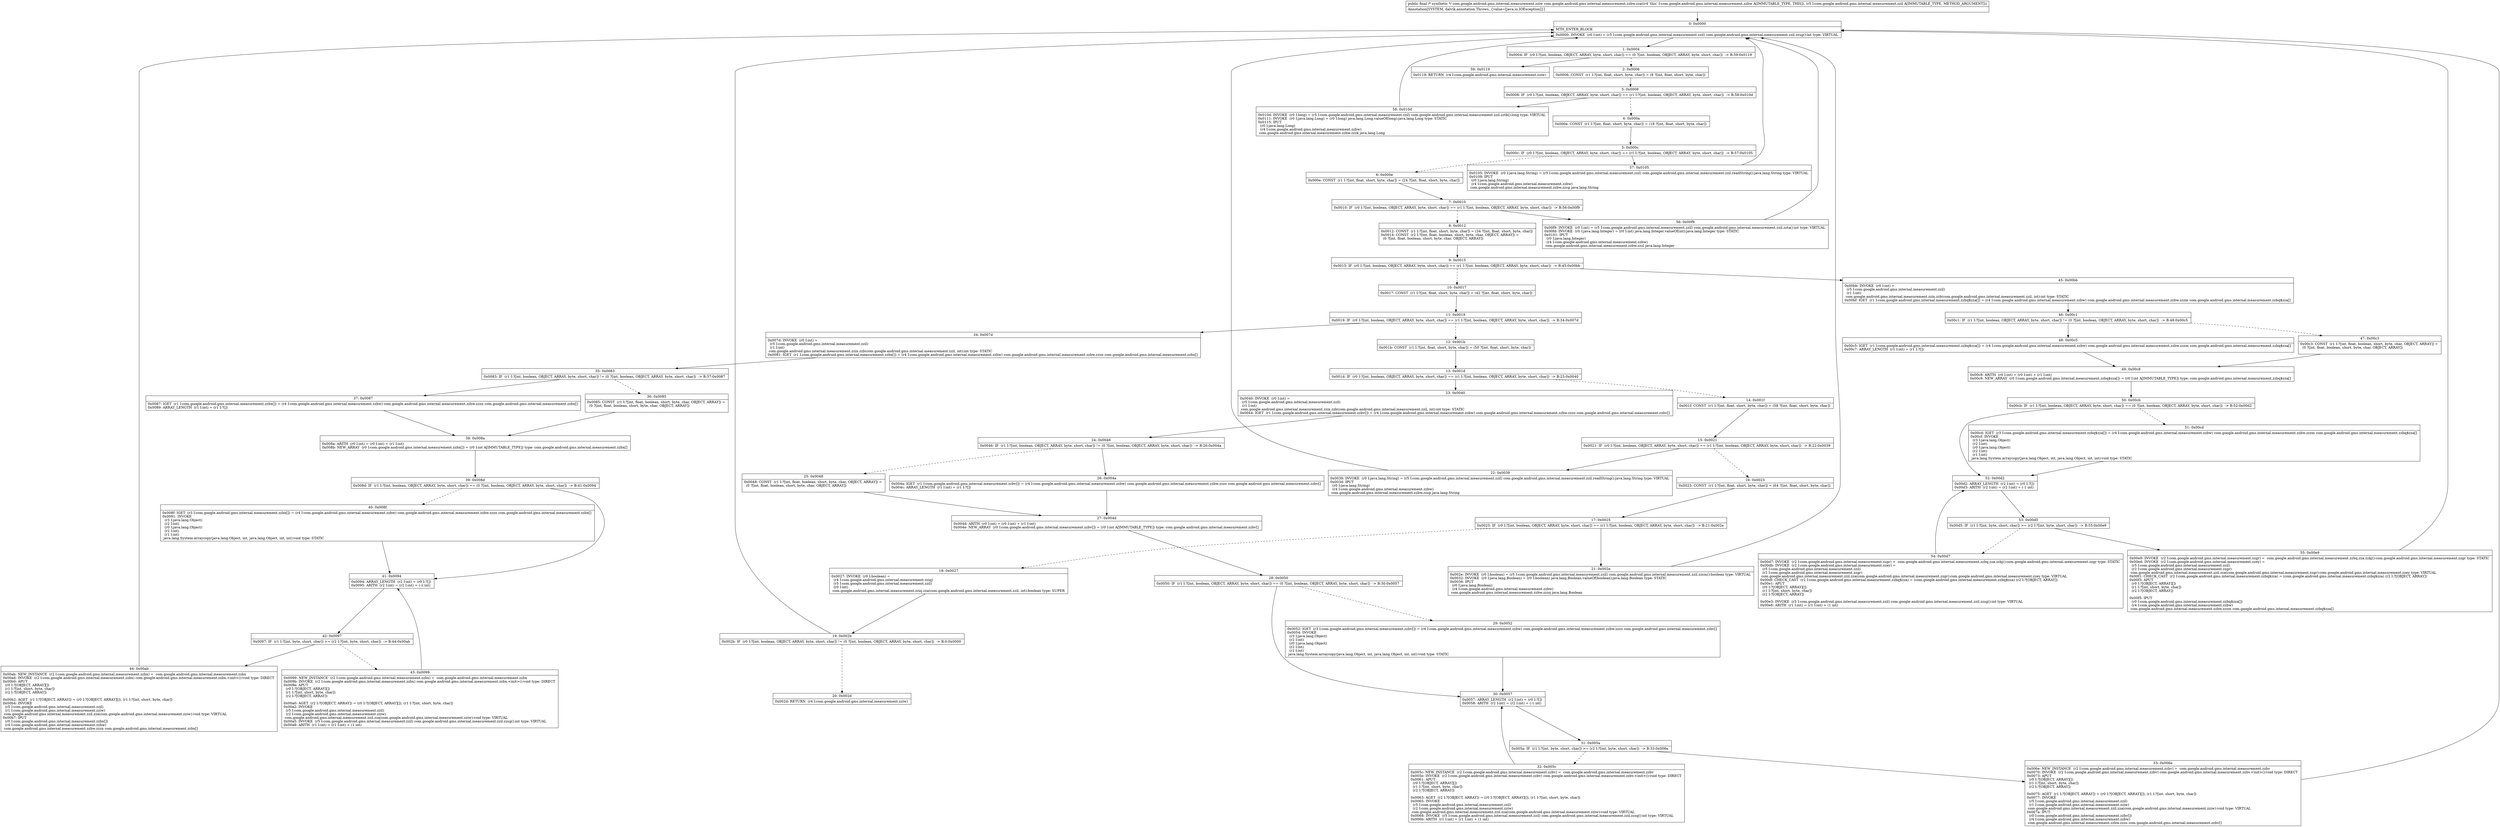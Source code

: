 digraph "CFG forcom.google.android.gms.internal.measurement.zzbw.zza(Lcom\/google\/android\/gms\/internal\/measurement\/zzil;)Lcom\/google\/android\/gms\/internal\/measurement\/zziw;" {
Node_0 [shape=record,label="{0\:\ 0x0000|MTH_ENTER_BLOCK\l|0x0000: INVOKE  (r0 I:int) = (r5 I:com.google.android.gms.internal.measurement.zzil) com.google.android.gms.internal.measurement.zzil.zzsg():int type: VIRTUAL \l}"];
Node_1 [shape=record,label="{1\:\ 0x0004|0x0004: IF  (r0 I:?[int, boolean, OBJECT, ARRAY, byte, short, char]) == (0 ?[int, boolean, OBJECT, ARRAY, byte, short, char])  \-\> B:59:0x0119 \l}"];
Node_2 [shape=record,label="{2\:\ 0x0006|0x0006: CONST  (r1 I:?[int, float, short, byte, char]) = (8 ?[int, float, short, byte, char]) \l}"];
Node_3 [shape=record,label="{3\:\ 0x0008|0x0008: IF  (r0 I:?[int, boolean, OBJECT, ARRAY, byte, short, char]) == (r1 I:?[int, boolean, OBJECT, ARRAY, byte, short, char])  \-\> B:58:0x010d \l}"];
Node_4 [shape=record,label="{4\:\ 0x000a|0x000a: CONST  (r1 I:?[int, float, short, byte, char]) = (18 ?[int, float, short, byte, char]) \l}"];
Node_5 [shape=record,label="{5\:\ 0x000c|0x000c: IF  (r0 I:?[int, boolean, OBJECT, ARRAY, byte, short, char]) == (r1 I:?[int, boolean, OBJECT, ARRAY, byte, short, char])  \-\> B:57:0x0105 \l}"];
Node_6 [shape=record,label="{6\:\ 0x000e|0x000e: CONST  (r1 I:?[int, float, short, byte, char]) = (24 ?[int, float, short, byte, char]) \l}"];
Node_7 [shape=record,label="{7\:\ 0x0010|0x0010: IF  (r0 I:?[int, boolean, OBJECT, ARRAY, byte, short, char]) == (r1 I:?[int, boolean, OBJECT, ARRAY, byte, short, char])  \-\> B:56:0x00f9 \l}"];
Node_8 [shape=record,label="{8\:\ 0x0012|0x0012: CONST  (r1 I:?[int, float, short, byte, char]) = (34 ?[int, float, short, byte, char]) \l0x0014: CONST  (r2 I:?[int, float, boolean, short, byte, char, OBJECT, ARRAY]) = \l  (0 ?[int, float, boolean, short, byte, char, OBJECT, ARRAY])\l \l}"];
Node_9 [shape=record,label="{9\:\ 0x0015|0x0015: IF  (r0 I:?[int, boolean, OBJECT, ARRAY, byte, short, char]) == (r1 I:?[int, boolean, OBJECT, ARRAY, byte, short, char])  \-\> B:45:0x00bb \l}"];
Node_10 [shape=record,label="{10\:\ 0x0017|0x0017: CONST  (r1 I:?[int, float, short, byte, char]) = (42 ?[int, float, short, byte, char]) \l}"];
Node_11 [shape=record,label="{11\:\ 0x0019|0x0019: IF  (r0 I:?[int, boolean, OBJECT, ARRAY, byte, short, char]) == (r1 I:?[int, boolean, OBJECT, ARRAY, byte, short, char])  \-\> B:34:0x007d \l}"];
Node_12 [shape=record,label="{12\:\ 0x001b|0x001b: CONST  (r1 I:?[int, float, short, byte, char]) = (50 ?[int, float, short, byte, char]) \l}"];
Node_13 [shape=record,label="{13\:\ 0x001d|0x001d: IF  (r0 I:?[int, boolean, OBJECT, ARRAY, byte, short, char]) == (r1 I:?[int, boolean, OBJECT, ARRAY, byte, short, char])  \-\> B:23:0x0040 \l}"];
Node_14 [shape=record,label="{14\:\ 0x001f|0x001f: CONST  (r1 I:?[int, float, short, byte, char]) = (58 ?[int, float, short, byte, char]) \l}"];
Node_15 [shape=record,label="{15\:\ 0x0021|0x0021: IF  (r0 I:?[int, boolean, OBJECT, ARRAY, byte, short, char]) == (r1 I:?[int, boolean, OBJECT, ARRAY, byte, short, char])  \-\> B:22:0x0039 \l}"];
Node_16 [shape=record,label="{16\:\ 0x0023|0x0023: CONST  (r1 I:?[int, float, short, byte, char]) = (64 ?[int, float, short, byte, char]) \l}"];
Node_17 [shape=record,label="{17\:\ 0x0025|0x0025: IF  (r0 I:?[int, boolean, OBJECT, ARRAY, byte, short, char]) == (r1 I:?[int, boolean, OBJECT, ARRAY, byte, short, char])  \-\> B:21:0x002e \l}"];
Node_18 [shape=record,label="{18\:\ 0x0027|0x0027: INVOKE  (r0 I:boolean) = \l  (r4 I:com.google.android.gms.internal.measurement.zziq)\l  (r5 I:com.google.android.gms.internal.measurement.zzil)\l  (r0 I:int)\l com.google.android.gms.internal.measurement.zziq.zza(com.google.android.gms.internal.measurement.zzil, int):boolean type: SUPER \l}"];
Node_19 [shape=record,label="{19\:\ 0x002b|0x002b: IF  (r0 I:?[int, boolean, OBJECT, ARRAY, byte, short, char]) != (0 ?[int, boolean, OBJECT, ARRAY, byte, short, char])  \-\> B:0:0x0000 \l}"];
Node_20 [shape=record,label="{20\:\ 0x002d|0x002d: RETURN  (r4 I:com.google.android.gms.internal.measurement.zziw) \l}"];
Node_21 [shape=record,label="{21\:\ 0x002e|0x002e: INVOKE  (r0 I:boolean) = (r5 I:com.google.android.gms.internal.measurement.zzil) com.google.android.gms.internal.measurement.zzil.zzsm():boolean type: VIRTUAL \l0x0032: INVOKE  (r0 I:java.lang.Boolean) = (r0 I:boolean) java.lang.Boolean.valueOf(boolean):java.lang.Boolean type: STATIC \l0x0036: IPUT  \l  (r0 I:java.lang.Boolean)\l  (r4 I:com.google.android.gms.internal.measurement.zzbw)\l com.google.android.gms.internal.measurement.zzbw.zzzq java.lang.Boolean \l}"];
Node_22 [shape=record,label="{22\:\ 0x0039|0x0039: INVOKE  (r0 I:java.lang.String) = (r5 I:com.google.android.gms.internal.measurement.zzil) com.google.android.gms.internal.measurement.zzil.readString():java.lang.String type: VIRTUAL \l0x003d: IPUT  \l  (r0 I:java.lang.String)\l  (r4 I:com.google.android.gms.internal.measurement.zzbw)\l com.google.android.gms.internal.measurement.zzbw.zzzp java.lang.String \l}"];
Node_23 [shape=record,label="{23\:\ 0x0040|0x0040: INVOKE  (r0 I:int) = \l  (r5 I:com.google.android.gms.internal.measurement.zzil)\l  (r1 I:int)\l com.google.android.gms.internal.measurement.zzix.zzb(com.google.android.gms.internal.measurement.zzil, int):int type: STATIC \l0x0044: IGET  (r1 I:com.google.android.gms.internal.measurement.zzbv[]) = (r4 I:com.google.android.gms.internal.measurement.zzbw) com.google.android.gms.internal.measurement.zzbw.zzzo com.google.android.gms.internal.measurement.zzbv[] \l}"];
Node_24 [shape=record,label="{24\:\ 0x0046|0x0046: IF  (r1 I:?[int, boolean, OBJECT, ARRAY, byte, short, char]) != (0 ?[int, boolean, OBJECT, ARRAY, byte, short, char])  \-\> B:26:0x004a \l}"];
Node_25 [shape=record,label="{25\:\ 0x0048|0x0048: CONST  (r1 I:?[int, float, boolean, short, byte, char, OBJECT, ARRAY]) = \l  (0 ?[int, float, boolean, short, byte, char, OBJECT, ARRAY])\l \l}"];
Node_26 [shape=record,label="{26\:\ 0x004a|0x004a: IGET  (r1 I:com.google.android.gms.internal.measurement.zzbv[]) = (r4 I:com.google.android.gms.internal.measurement.zzbw) com.google.android.gms.internal.measurement.zzbw.zzzo com.google.android.gms.internal.measurement.zzbv[] \l0x004c: ARRAY_LENGTH  (r1 I:int) = (r1 I:?[]) \l}"];
Node_27 [shape=record,label="{27\:\ 0x004d|0x004d: ARITH  (r0 I:int) = (r0 I:int) + (r1 I:int) \l0x004e: NEW_ARRAY  (r0 I:com.google.android.gms.internal.measurement.zzbv[]) = (r0 I:int A[IMMUTABLE_TYPE]) type: com.google.android.gms.internal.measurement.zzbv[] \l}"];
Node_28 [shape=record,label="{28\:\ 0x0050|0x0050: IF  (r1 I:?[int, boolean, OBJECT, ARRAY, byte, short, char]) == (0 ?[int, boolean, OBJECT, ARRAY, byte, short, char])  \-\> B:30:0x0057 \l}"];
Node_29 [shape=record,label="{29\:\ 0x0052|0x0052: IGET  (r3 I:com.google.android.gms.internal.measurement.zzbv[]) = (r4 I:com.google.android.gms.internal.measurement.zzbw) com.google.android.gms.internal.measurement.zzbw.zzzo com.google.android.gms.internal.measurement.zzbv[] \l0x0054: INVOKE  \l  (r3 I:java.lang.Object)\l  (r2 I:int)\l  (r0 I:java.lang.Object)\l  (r2 I:int)\l  (r1 I:int)\l java.lang.System.arraycopy(java.lang.Object, int, java.lang.Object, int, int):void type: STATIC \l}"];
Node_30 [shape=record,label="{30\:\ 0x0057|0x0057: ARRAY_LENGTH  (r2 I:int) = (r0 I:?[]) \l0x0058: ARITH  (r2 I:int) = (r2 I:int) + (\-1 int) \l}"];
Node_31 [shape=record,label="{31\:\ 0x005a|0x005a: IF  (r1 I:?[int, byte, short, char]) \>= (r2 I:?[int, byte, short, char])  \-\> B:33:0x006e \l}"];
Node_32 [shape=record,label="{32\:\ 0x005c|0x005c: NEW_INSTANCE  (r2 I:com.google.android.gms.internal.measurement.zzbv) =  com.google.android.gms.internal.measurement.zzbv \l0x005e: INVOKE  (r2 I:com.google.android.gms.internal.measurement.zzbv) com.google.android.gms.internal.measurement.zzbv.\<init\>():void type: DIRECT \l0x0061: APUT  \l  (r0 I:?[OBJECT, ARRAY][])\l  (r1 I:?[int, short, byte, char])\l  (r2 I:?[OBJECT, ARRAY])\l \l0x0063: AGET  (r2 I:?[OBJECT, ARRAY]) = (r0 I:?[OBJECT, ARRAY][]), (r1 I:?[int, short, byte, char]) \l0x0065: INVOKE  \l  (r5 I:com.google.android.gms.internal.measurement.zzil)\l  (r2 I:com.google.android.gms.internal.measurement.zziw)\l com.google.android.gms.internal.measurement.zzil.zza(com.google.android.gms.internal.measurement.zziw):void type: VIRTUAL \l0x0068: INVOKE  (r5 I:com.google.android.gms.internal.measurement.zzil) com.google.android.gms.internal.measurement.zzil.zzsg():int type: VIRTUAL \l0x006b: ARITH  (r1 I:int) = (r1 I:int) + (1 int) \l}"];
Node_33 [shape=record,label="{33\:\ 0x006e|0x006e: NEW_INSTANCE  (r2 I:com.google.android.gms.internal.measurement.zzbv) =  com.google.android.gms.internal.measurement.zzbv \l0x0070: INVOKE  (r2 I:com.google.android.gms.internal.measurement.zzbv) com.google.android.gms.internal.measurement.zzbv.\<init\>():void type: DIRECT \l0x0073: APUT  \l  (r0 I:?[OBJECT, ARRAY][])\l  (r1 I:?[int, short, byte, char])\l  (r2 I:?[OBJECT, ARRAY])\l \l0x0075: AGET  (r1 I:?[OBJECT, ARRAY]) = (r0 I:?[OBJECT, ARRAY][]), (r1 I:?[int, short, byte, char]) \l0x0077: INVOKE  \l  (r5 I:com.google.android.gms.internal.measurement.zzil)\l  (r1 I:com.google.android.gms.internal.measurement.zziw)\l com.google.android.gms.internal.measurement.zzil.zza(com.google.android.gms.internal.measurement.zziw):void type: VIRTUAL \l0x007a: IPUT  \l  (r0 I:com.google.android.gms.internal.measurement.zzbv[])\l  (r4 I:com.google.android.gms.internal.measurement.zzbw)\l com.google.android.gms.internal.measurement.zzbw.zzzo com.google.android.gms.internal.measurement.zzbv[] \l}"];
Node_34 [shape=record,label="{34\:\ 0x007d|0x007d: INVOKE  (r0 I:int) = \l  (r5 I:com.google.android.gms.internal.measurement.zzil)\l  (r1 I:int)\l com.google.android.gms.internal.measurement.zzix.zzb(com.google.android.gms.internal.measurement.zzil, int):int type: STATIC \l0x0081: IGET  (r1 I:com.google.android.gms.internal.measurement.zzbx[]) = (r4 I:com.google.android.gms.internal.measurement.zzbw) com.google.android.gms.internal.measurement.zzbw.zzzn com.google.android.gms.internal.measurement.zzbx[] \l}"];
Node_35 [shape=record,label="{35\:\ 0x0083|0x0083: IF  (r1 I:?[int, boolean, OBJECT, ARRAY, byte, short, char]) != (0 ?[int, boolean, OBJECT, ARRAY, byte, short, char])  \-\> B:37:0x0087 \l}"];
Node_36 [shape=record,label="{36\:\ 0x0085|0x0085: CONST  (r1 I:?[int, float, boolean, short, byte, char, OBJECT, ARRAY]) = \l  (0 ?[int, float, boolean, short, byte, char, OBJECT, ARRAY])\l \l}"];
Node_37 [shape=record,label="{37\:\ 0x0087|0x0087: IGET  (r1 I:com.google.android.gms.internal.measurement.zzbx[]) = (r4 I:com.google.android.gms.internal.measurement.zzbw) com.google.android.gms.internal.measurement.zzbw.zzzn com.google.android.gms.internal.measurement.zzbx[] \l0x0089: ARRAY_LENGTH  (r1 I:int) = (r1 I:?[]) \l}"];
Node_38 [shape=record,label="{38\:\ 0x008a|0x008a: ARITH  (r0 I:int) = (r0 I:int) + (r1 I:int) \l0x008b: NEW_ARRAY  (r0 I:com.google.android.gms.internal.measurement.zzbx[]) = (r0 I:int A[IMMUTABLE_TYPE]) type: com.google.android.gms.internal.measurement.zzbx[] \l}"];
Node_39 [shape=record,label="{39\:\ 0x008d|0x008d: IF  (r1 I:?[int, boolean, OBJECT, ARRAY, byte, short, char]) == (0 ?[int, boolean, OBJECT, ARRAY, byte, short, char])  \-\> B:41:0x0094 \l}"];
Node_40 [shape=record,label="{40\:\ 0x008f|0x008f: IGET  (r3 I:com.google.android.gms.internal.measurement.zzbx[]) = (r4 I:com.google.android.gms.internal.measurement.zzbw) com.google.android.gms.internal.measurement.zzbw.zzzn com.google.android.gms.internal.measurement.zzbx[] \l0x0091: INVOKE  \l  (r3 I:java.lang.Object)\l  (r2 I:int)\l  (r0 I:java.lang.Object)\l  (r2 I:int)\l  (r1 I:int)\l java.lang.System.arraycopy(java.lang.Object, int, java.lang.Object, int, int):void type: STATIC \l}"];
Node_41 [shape=record,label="{41\:\ 0x0094|0x0094: ARRAY_LENGTH  (r2 I:int) = (r0 I:?[]) \l0x0095: ARITH  (r2 I:int) = (r2 I:int) + (\-1 int) \l}"];
Node_42 [shape=record,label="{42\:\ 0x0097|0x0097: IF  (r1 I:?[int, byte, short, char]) \>= (r2 I:?[int, byte, short, char])  \-\> B:44:0x00ab \l}"];
Node_43 [shape=record,label="{43\:\ 0x0099|0x0099: NEW_INSTANCE  (r2 I:com.google.android.gms.internal.measurement.zzbx) =  com.google.android.gms.internal.measurement.zzbx \l0x009b: INVOKE  (r2 I:com.google.android.gms.internal.measurement.zzbx) com.google.android.gms.internal.measurement.zzbx.\<init\>():void type: DIRECT \l0x009e: APUT  \l  (r0 I:?[OBJECT, ARRAY][])\l  (r1 I:?[int, short, byte, char])\l  (r2 I:?[OBJECT, ARRAY])\l \l0x00a0: AGET  (r2 I:?[OBJECT, ARRAY]) = (r0 I:?[OBJECT, ARRAY][]), (r1 I:?[int, short, byte, char]) \l0x00a2: INVOKE  \l  (r5 I:com.google.android.gms.internal.measurement.zzil)\l  (r2 I:com.google.android.gms.internal.measurement.zziw)\l com.google.android.gms.internal.measurement.zzil.zza(com.google.android.gms.internal.measurement.zziw):void type: VIRTUAL \l0x00a5: INVOKE  (r5 I:com.google.android.gms.internal.measurement.zzil) com.google.android.gms.internal.measurement.zzil.zzsg():int type: VIRTUAL \l0x00a8: ARITH  (r1 I:int) = (r1 I:int) + (1 int) \l}"];
Node_44 [shape=record,label="{44\:\ 0x00ab|0x00ab: NEW_INSTANCE  (r2 I:com.google.android.gms.internal.measurement.zzbx) =  com.google.android.gms.internal.measurement.zzbx \l0x00ad: INVOKE  (r2 I:com.google.android.gms.internal.measurement.zzbx) com.google.android.gms.internal.measurement.zzbx.\<init\>():void type: DIRECT \l0x00b0: APUT  \l  (r0 I:?[OBJECT, ARRAY][])\l  (r1 I:?[int, short, byte, char])\l  (r2 I:?[OBJECT, ARRAY])\l \l0x00b2: AGET  (r1 I:?[OBJECT, ARRAY]) = (r0 I:?[OBJECT, ARRAY][]), (r1 I:?[int, short, byte, char]) \l0x00b4: INVOKE  \l  (r5 I:com.google.android.gms.internal.measurement.zzil)\l  (r1 I:com.google.android.gms.internal.measurement.zziw)\l com.google.android.gms.internal.measurement.zzil.zza(com.google.android.gms.internal.measurement.zziw):void type: VIRTUAL \l0x00b7: IPUT  \l  (r0 I:com.google.android.gms.internal.measurement.zzbx[])\l  (r4 I:com.google.android.gms.internal.measurement.zzbw)\l com.google.android.gms.internal.measurement.zzbw.zzzn com.google.android.gms.internal.measurement.zzbx[] \l}"];
Node_45 [shape=record,label="{45\:\ 0x00bb|0x00bb: INVOKE  (r0 I:int) = \l  (r5 I:com.google.android.gms.internal.measurement.zzil)\l  (r1 I:int)\l com.google.android.gms.internal.measurement.zzix.zzb(com.google.android.gms.internal.measurement.zzil, int):int type: STATIC \l0x00bf: IGET  (r1 I:com.google.android.gms.internal.measurement.zzbq$zza[]) = (r4 I:com.google.android.gms.internal.measurement.zzbw) com.google.android.gms.internal.measurement.zzbw.zzzm com.google.android.gms.internal.measurement.zzbq$zza[] \l}"];
Node_46 [shape=record,label="{46\:\ 0x00c1|0x00c1: IF  (r1 I:?[int, boolean, OBJECT, ARRAY, byte, short, char]) != (0 ?[int, boolean, OBJECT, ARRAY, byte, short, char])  \-\> B:48:0x00c5 \l}"];
Node_47 [shape=record,label="{47\:\ 0x00c3|0x00c3: CONST  (r1 I:?[int, float, boolean, short, byte, char, OBJECT, ARRAY]) = \l  (0 ?[int, float, boolean, short, byte, char, OBJECT, ARRAY])\l \l}"];
Node_48 [shape=record,label="{48\:\ 0x00c5|0x00c5: IGET  (r1 I:com.google.android.gms.internal.measurement.zzbq$zza[]) = (r4 I:com.google.android.gms.internal.measurement.zzbw) com.google.android.gms.internal.measurement.zzbw.zzzm com.google.android.gms.internal.measurement.zzbq$zza[] \l0x00c7: ARRAY_LENGTH  (r1 I:int) = (r1 I:?[]) \l}"];
Node_49 [shape=record,label="{49\:\ 0x00c8|0x00c8: ARITH  (r0 I:int) = (r0 I:int) + (r1 I:int) \l0x00c9: NEW_ARRAY  (r0 I:com.google.android.gms.internal.measurement.zzbq$zza[]) = (r0 I:int A[IMMUTABLE_TYPE]) type: com.google.android.gms.internal.measurement.zzbq$zza[] \l}"];
Node_50 [shape=record,label="{50\:\ 0x00cb|0x00cb: IF  (r1 I:?[int, boolean, OBJECT, ARRAY, byte, short, char]) == (0 ?[int, boolean, OBJECT, ARRAY, byte, short, char])  \-\> B:52:0x00d2 \l}"];
Node_51 [shape=record,label="{51\:\ 0x00cd|0x00cd: IGET  (r3 I:com.google.android.gms.internal.measurement.zzbq$zza[]) = (r4 I:com.google.android.gms.internal.measurement.zzbw) com.google.android.gms.internal.measurement.zzbw.zzzm com.google.android.gms.internal.measurement.zzbq$zza[] \l0x00cf: INVOKE  \l  (r3 I:java.lang.Object)\l  (r2 I:int)\l  (r0 I:java.lang.Object)\l  (r2 I:int)\l  (r1 I:int)\l java.lang.System.arraycopy(java.lang.Object, int, java.lang.Object, int, int):void type: STATIC \l}"];
Node_52 [shape=record,label="{52\:\ 0x00d2|0x00d2: ARRAY_LENGTH  (r2 I:int) = (r0 I:?[]) \l0x00d3: ARITH  (r2 I:int) = (r2 I:int) + (\-1 int) \l}"];
Node_53 [shape=record,label="{53\:\ 0x00d5|0x00d5: IF  (r1 I:?[int, byte, short, char]) \>= (r2 I:?[int, byte, short, char])  \-\> B:55:0x00e9 \l}"];
Node_54 [shape=record,label="{54\:\ 0x00d7|0x00d7: INVOKE  (r2 I:com.google.android.gms.internal.measurement.zzgr) =  com.google.android.gms.internal.measurement.zzbq.zza.zzkj():com.google.android.gms.internal.measurement.zzgr type: STATIC \l0x00db: INVOKE  (r2 I:com.google.android.gms.internal.measurement.zzey) = \l  (r5 I:com.google.android.gms.internal.measurement.zzil)\l  (r2 I:com.google.android.gms.internal.measurement.zzgr)\l com.google.android.gms.internal.measurement.zzil.zza(com.google.android.gms.internal.measurement.zzgr):com.google.android.gms.internal.measurement.zzey type: VIRTUAL \l0x00df: CHECK_CAST  (r2 I:com.google.android.gms.internal.measurement.zzbq$zza) = (com.google.android.gms.internal.measurement.zzbq$zza) (r2 I:?[OBJECT, ARRAY]) \l0x00e1: APUT  \l  (r0 I:?[OBJECT, ARRAY][])\l  (r1 I:?[int, short, byte, char])\l  (r2 I:?[OBJECT, ARRAY])\l \l0x00e3: INVOKE  (r5 I:com.google.android.gms.internal.measurement.zzil) com.google.android.gms.internal.measurement.zzil.zzsg():int type: VIRTUAL \l0x00e6: ARITH  (r1 I:int) = (r1 I:int) + (1 int) \l}"];
Node_55 [shape=record,label="{55\:\ 0x00e9|0x00e9: INVOKE  (r2 I:com.google.android.gms.internal.measurement.zzgr) =  com.google.android.gms.internal.measurement.zzbq.zza.zzkj():com.google.android.gms.internal.measurement.zzgr type: STATIC \l0x00ed: INVOKE  (r2 I:com.google.android.gms.internal.measurement.zzey) = \l  (r5 I:com.google.android.gms.internal.measurement.zzil)\l  (r2 I:com.google.android.gms.internal.measurement.zzgr)\l com.google.android.gms.internal.measurement.zzil.zza(com.google.android.gms.internal.measurement.zzgr):com.google.android.gms.internal.measurement.zzey type: VIRTUAL \l0x00f1: CHECK_CAST  (r2 I:com.google.android.gms.internal.measurement.zzbq$zza) = (com.google.android.gms.internal.measurement.zzbq$zza) (r2 I:?[OBJECT, ARRAY]) \l0x00f3: APUT  \l  (r0 I:?[OBJECT, ARRAY][])\l  (r1 I:?[int, short, byte, char])\l  (r2 I:?[OBJECT, ARRAY])\l \l0x00f5: IPUT  \l  (r0 I:com.google.android.gms.internal.measurement.zzbq$zza[])\l  (r4 I:com.google.android.gms.internal.measurement.zzbw)\l com.google.android.gms.internal.measurement.zzbw.zzzm com.google.android.gms.internal.measurement.zzbq$zza[] \l}"];
Node_56 [shape=record,label="{56\:\ 0x00f9|0x00f9: INVOKE  (r0 I:int) = (r5 I:com.google.android.gms.internal.measurement.zzil) com.google.android.gms.internal.measurement.zzil.zzta():int type: VIRTUAL \l0x00fd: INVOKE  (r0 I:java.lang.Integer) = (r0 I:int) java.lang.Integer.valueOf(int):java.lang.Integer type: STATIC \l0x0101: IPUT  \l  (r0 I:java.lang.Integer)\l  (r4 I:com.google.android.gms.internal.measurement.zzbw)\l com.google.android.gms.internal.measurement.zzbw.zzzl java.lang.Integer \l}"];
Node_57 [shape=record,label="{57\:\ 0x0105|0x0105: INVOKE  (r0 I:java.lang.String) = (r5 I:com.google.android.gms.internal.measurement.zzil) com.google.android.gms.internal.measurement.zzil.readString():java.lang.String type: VIRTUAL \l0x0109: IPUT  \l  (r0 I:java.lang.String)\l  (r4 I:com.google.android.gms.internal.measurement.zzbw)\l com.google.android.gms.internal.measurement.zzbw.zzcg java.lang.String \l}"];
Node_58 [shape=record,label="{58\:\ 0x010d|0x010d: INVOKE  (r0 I:long) = (r5 I:com.google.android.gms.internal.measurement.zzil) com.google.android.gms.internal.measurement.zzil.zztb():long type: VIRTUAL \l0x0111: INVOKE  (r0 I:java.lang.Long) = (r0 I:long) java.lang.Long.valueOf(long):java.lang.Long type: STATIC \l0x0115: IPUT  \l  (r0 I:java.lang.Long)\l  (r4 I:com.google.android.gms.internal.measurement.zzbw)\l com.google.android.gms.internal.measurement.zzbw.zzzk java.lang.Long \l}"];
Node_59 [shape=record,label="{59\:\ 0x0119|0x0119: RETURN  (r4 I:com.google.android.gms.internal.measurement.zziw) \l}"];
MethodNode[shape=record,label="{public final \/* synthetic *\/ com.google.android.gms.internal.measurement.zziw com.google.android.gms.internal.measurement.zzbw.zza((r4 'this' I:com.google.android.gms.internal.measurement.zzbw A[IMMUTABLE_TYPE, THIS]), (r5 I:com.google.android.gms.internal.measurement.zzil A[IMMUTABLE_TYPE, METHOD_ARGUMENT]))  | Annotation[SYSTEM, dalvik.annotation.Throws, \{value=[java.io.IOException]\}]\l}"];
MethodNode -> Node_0;
Node_0 -> Node_1;
Node_1 -> Node_2[style=dashed];
Node_1 -> Node_59;
Node_2 -> Node_3;
Node_3 -> Node_4[style=dashed];
Node_3 -> Node_58;
Node_4 -> Node_5;
Node_5 -> Node_6[style=dashed];
Node_5 -> Node_57;
Node_6 -> Node_7;
Node_7 -> Node_8[style=dashed];
Node_7 -> Node_56;
Node_8 -> Node_9;
Node_9 -> Node_10[style=dashed];
Node_9 -> Node_45;
Node_10 -> Node_11;
Node_11 -> Node_12[style=dashed];
Node_11 -> Node_34;
Node_12 -> Node_13;
Node_13 -> Node_14[style=dashed];
Node_13 -> Node_23;
Node_14 -> Node_15;
Node_15 -> Node_16[style=dashed];
Node_15 -> Node_22;
Node_16 -> Node_17;
Node_17 -> Node_18[style=dashed];
Node_17 -> Node_21;
Node_18 -> Node_19;
Node_19 -> Node_0;
Node_19 -> Node_20[style=dashed];
Node_21 -> Node_0;
Node_22 -> Node_0;
Node_23 -> Node_24;
Node_24 -> Node_25[style=dashed];
Node_24 -> Node_26;
Node_25 -> Node_27;
Node_26 -> Node_27;
Node_27 -> Node_28;
Node_28 -> Node_29[style=dashed];
Node_28 -> Node_30;
Node_29 -> Node_30;
Node_30 -> Node_31;
Node_31 -> Node_32[style=dashed];
Node_31 -> Node_33;
Node_32 -> Node_30;
Node_33 -> Node_0;
Node_34 -> Node_35;
Node_35 -> Node_36[style=dashed];
Node_35 -> Node_37;
Node_36 -> Node_38;
Node_37 -> Node_38;
Node_38 -> Node_39;
Node_39 -> Node_40[style=dashed];
Node_39 -> Node_41;
Node_40 -> Node_41;
Node_41 -> Node_42;
Node_42 -> Node_43[style=dashed];
Node_42 -> Node_44;
Node_43 -> Node_41;
Node_44 -> Node_0;
Node_45 -> Node_46;
Node_46 -> Node_47[style=dashed];
Node_46 -> Node_48;
Node_47 -> Node_49;
Node_48 -> Node_49;
Node_49 -> Node_50;
Node_50 -> Node_51[style=dashed];
Node_50 -> Node_52;
Node_51 -> Node_52;
Node_52 -> Node_53;
Node_53 -> Node_54[style=dashed];
Node_53 -> Node_55;
Node_54 -> Node_52;
Node_55 -> Node_0;
Node_56 -> Node_0;
Node_57 -> Node_0;
Node_58 -> Node_0;
}

